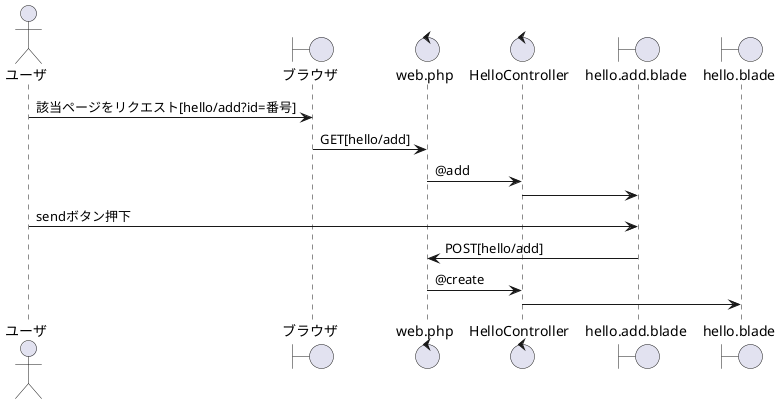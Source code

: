 @startuml 196_insert
actor ユーザ
boundary ブラウザ
control web.php
control HelloController
boundary hello.add.blade
boundary hello.blade

ユーザ -> ブラウザ:該当ページをリクエスト[hello/add?id=番号]
ブラウザ -> web.php: GET[hello/add]
web.php -> HelloController:@add
HelloController -> hello.add.blade
ユーザ -> hello.add.blade:sendボタン押下
hello.add.blade -> web.php:POST[hello/add]
web.php -> HelloController:@create
HelloController -> hello.blade
@enduml
